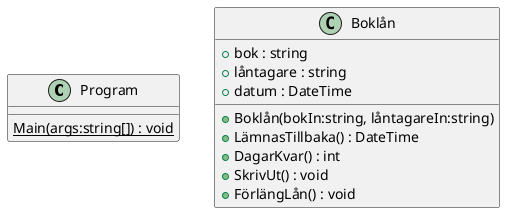 @startuml
class Program {
    {static} Main(args:string[]) : void
}
class Boklån {
    + bok : string
    + låntagare : string
    + datum : DateTime
    + Boklån(bokIn:string, låntagareIn:string)
    + LämnasTillbaka() : DateTime
    + DagarKvar() : int
    + SkrivUt() : void
    + FörlängLån() : void
}
@enduml
